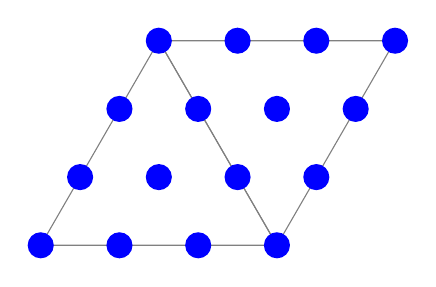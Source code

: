 \begin{tikzpicture}[
  dof/.style={circle, blue, fill},
  mesh/.style={gray},
  vertex/.style={circle, blue, fill}]

\draw[mesh] (0,0) -- ++(60:3) -- +(-60:3) -- cycle;
\draw[mesh] (3,0) -- ++(60:3) -- +(-180:3) -- cycle;
\node[vertex] (v1) at (0,0) {};
\node[vertex] (v2) at (60:3) {};
\node[vertex] (v3) at (0:3) {};
\node[vertex] (v4) at ($(0:3) + (60:3)$) {};
\node[dof] (fd1) at (0:1) {};
\node[dof] (fd2) at (0:2) {};
\node[dof] (fd3) at (60:1) {};
\node[dof] (fd4) at (60:2) {};
\node[dof] (fd5) at ($(0:3) + (120:1)$) {};
\node[dof] (fd6) at ($(0:3) + (120:2)$) {};
\node[dof] (fd7) at ($(0:3) + (60:1)$) {};
\node[dof] (fd8) at ($(0:3) + (60:2)$) {};
\node[dof] (fd9) at ($(60:3) + (0:1)$) {};
\node[dof] (fd10) at ($(60:3) + (0:2)$) {};
\node[dof] (ed1) at (intersection cs: 
first line={(0,0)--(30:3)}, 
second line={(0:3)--($(0:3) + (150:3)$)}) {};
\node[dof] (ed2) at (intersection cs: 
first line={(0:3)--($(0:3) + (90:3)$)}, 
second line={(60:3)--($(60:3) + (-30:3)$)}) {};
\end{tikzpicture}
